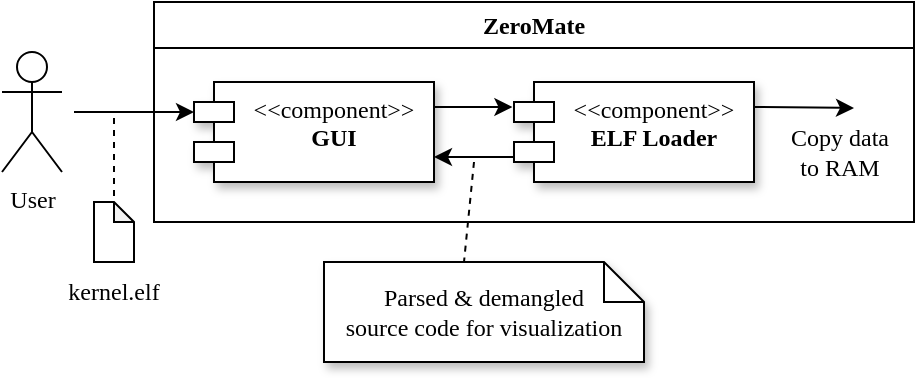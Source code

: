 <mxfile version="21.6.8" type="device">
  <diagram name="Page-1" id="2grStMjshq6t2VxNPuhA">
    <mxGraphModel dx="714" dy="423" grid="1" gridSize="10" guides="1" tooltips="1" connect="1" arrows="1" fold="1" page="1" pageScale="1" pageWidth="850" pageHeight="1100" math="0" shadow="0">
      <root>
        <mxCell id="0" />
        <mxCell id="1" parent="0" />
        <mxCell id="pBLvvGg1-i04REJQwC87-1" value="ZeroMate" style="swimlane;whiteSpace=wrap;html=1;fontFamily=Computer Modern;" vertex="1" parent="1">
          <mxGeometry x="260" y="160" width="380" height="110" as="geometry" />
        </mxCell>
        <mxCell id="pBLvvGg1-i04REJQwC87-10" style="edgeStyle=orthogonalEdgeStyle;rounded=0;orthogonalLoop=1;jettySize=auto;html=1;exitX=1;exitY=0.25;exitDx=0;exitDy=0;entryX=-0.007;entryY=0.248;entryDx=0;entryDy=0;entryPerimeter=0;" edge="1" parent="pBLvvGg1-i04REJQwC87-1" source="pBLvvGg1-i04REJQwC87-7" target="pBLvvGg1-i04REJQwC87-8">
          <mxGeometry relative="1" as="geometry" />
        </mxCell>
        <mxCell id="pBLvvGg1-i04REJQwC87-7" value="&amp;lt;&amp;lt;component&amp;gt;&amp;gt;&lt;br&gt;&lt;b&gt;GUI&lt;/b&gt;" style="shape=module;align=left;spacingLeft=20;align=center;verticalAlign=top;whiteSpace=wrap;html=1;shadow=1;fontFamily=Computer Modern;" vertex="1" parent="pBLvvGg1-i04REJQwC87-1">
          <mxGeometry x="20" y="40" width="120" height="50" as="geometry" />
        </mxCell>
        <mxCell id="pBLvvGg1-i04REJQwC87-8" value="&amp;lt;&amp;lt;component&amp;gt;&amp;gt;&lt;br&gt;&lt;b&gt;ELF Loader&lt;/b&gt;" style="shape=module;align=left;spacingLeft=20;align=center;verticalAlign=top;whiteSpace=wrap;html=1;shadow=1;fontFamily=Computer Modern;" vertex="1" parent="pBLvvGg1-i04REJQwC87-1">
          <mxGeometry x="180" y="40" width="120" height="50" as="geometry" />
        </mxCell>
        <mxCell id="pBLvvGg1-i04REJQwC87-12" style="edgeStyle=orthogonalEdgeStyle;rounded=0;orthogonalLoop=1;jettySize=auto;html=1;exitX=0;exitY=0.75;exitDx=0;exitDy=0;entryX=1;entryY=0.75;entryDx=0;entryDy=0;exitPerimeter=0;" edge="1" parent="pBLvvGg1-i04REJQwC87-1" source="pBLvvGg1-i04REJQwC87-8" target="pBLvvGg1-i04REJQwC87-7">
          <mxGeometry relative="1" as="geometry">
            <mxPoint x="150" y="63" as="sourcePoint" />
            <mxPoint x="219" y="62" as="targetPoint" />
          </mxGeometry>
        </mxCell>
        <mxCell id="pBLvvGg1-i04REJQwC87-23" value="" style="endArrow=classic;html=1;rounded=0;exitX=1;exitY=0.25;exitDx=0;exitDy=0;" edge="1" parent="pBLvvGg1-i04REJQwC87-1" source="pBLvvGg1-i04REJQwC87-8">
          <mxGeometry width="50" height="50" relative="1" as="geometry">
            <mxPoint x="340" y="90" as="sourcePoint" />
            <mxPoint x="350" y="53" as="targetPoint" />
          </mxGeometry>
        </mxCell>
        <mxCell id="pBLvvGg1-i04REJQwC87-24" value="Copy data to RAM" style="text;html=1;strokeColor=none;fillColor=none;align=center;verticalAlign=middle;whiteSpace=wrap;rounded=0;fontFamily=Computer Modern;" vertex="1" parent="pBLvvGg1-i04REJQwC87-1">
          <mxGeometry x="313" y="60" width="60" height="30" as="geometry" />
        </mxCell>
        <mxCell id="pBLvvGg1-i04REJQwC87-13" value="User" style="shape=umlActor;verticalLabelPosition=bottom;verticalAlign=top;html=1;fontFamily=Computer Modern;" vertex="1" parent="1">
          <mxGeometry x="184" y="185" width="30" height="60" as="geometry" />
        </mxCell>
        <mxCell id="pBLvvGg1-i04REJQwC87-16" value="Parsed &amp;amp; demangled &lt;br&gt;source code for visualization" style="shape=note;size=20;whiteSpace=wrap;html=1;shadow=1;fontFamily=Computer Modern;" vertex="1" parent="1">
          <mxGeometry x="345" y="290" width="160" height="50" as="geometry" />
        </mxCell>
        <mxCell id="pBLvvGg1-i04REJQwC87-19" value="" style="endArrow=classic;html=1;rounded=0;entryX=0;entryY=0;entryDx=0;entryDy=15;entryPerimeter=0;" edge="1" parent="1" target="pBLvvGg1-i04REJQwC87-7">
          <mxGeometry width="50" height="50" relative="1" as="geometry">
            <mxPoint x="220" y="215" as="sourcePoint" />
            <mxPoint x="280" y="200" as="targetPoint" />
          </mxGeometry>
        </mxCell>
        <mxCell id="pBLvvGg1-i04REJQwC87-21" value="" style="endArrow=none;dashed=1;html=1;rounded=0;entryX=0;entryY=0;entryDx=70;entryDy=0;entryPerimeter=0;" edge="1" parent="1" target="pBLvvGg1-i04REJQwC87-16">
          <mxGeometry width="50" height="50" relative="1" as="geometry">
            <mxPoint x="420" y="240" as="sourcePoint" />
            <mxPoint x="300" y="300" as="targetPoint" />
          </mxGeometry>
        </mxCell>
        <mxCell id="pBLvvGg1-i04REJQwC87-26" value="" style="shape=note;whiteSpace=wrap;html=1;backgroundOutline=1;darkOpacity=0.05;size=10;" vertex="1" parent="1">
          <mxGeometry x="230" y="260" width="20" height="30" as="geometry" />
        </mxCell>
        <mxCell id="pBLvvGg1-i04REJQwC87-27" value="kernel.elf" style="text;html=1;strokeColor=none;fillColor=none;align=center;verticalAlign=middle;whiteSpace=wrap;rounded=0;fontFamily=Computer Modern;" vertex="1" parent="1">
          <mxGeometry x="210" y="290" width="60" height="30" as="geometry" />
        </mxCell>
        <mxCell id="pBLvvGg1-i04REJQwC87-28" value="" style="endArrow=none;dashed=1;html=1;rounded=0;exitX=0;exitY=0;exitDx=10;exitDy=0;exitPerimeter=0;" edge="1" parent="1">
          <mxGeometry width="50" height="50" relative="1" as="geometry">
            <mxPoint x="240" y="257" as="sourcePoint" />
            <mxPoint x="240" y="217" as="targetPoint" />
          </mxGeometry>
        </mxCell>
      </root>
    </mxGraphModel>
  </diagram>
</mxfile>
